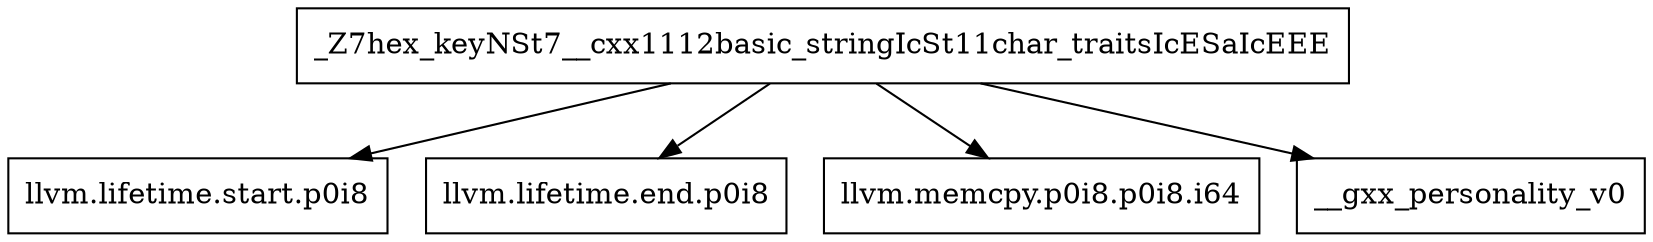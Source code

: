 digraph CallGraph {
    // Nodes
    node [shape=box];
    hex_key [label="_Z7hex_keyNSt7__cxx1112basic_stringIcSt11char_traitsIcESaIcEEE"];
    llvm_lifetime_start [label="llvm.lifetime.start.p0i8"];
    llvm_lifetime_end [label="llvm.lifetime.end.p0i8"];
    llvm_memcpy [label="llvm.memcpy.p0i8.p0i8.i64"];
    __gxx_personality_v0 [label="__gxx_personality_v0"];

    // Edges
    hex_key -> llvm_lifetime_start;
    hex_key -> llvm_memcpy;
    hex_key -> llvm_lifetime_end;
    hex_key -> __gxx_personality_v0;
}
